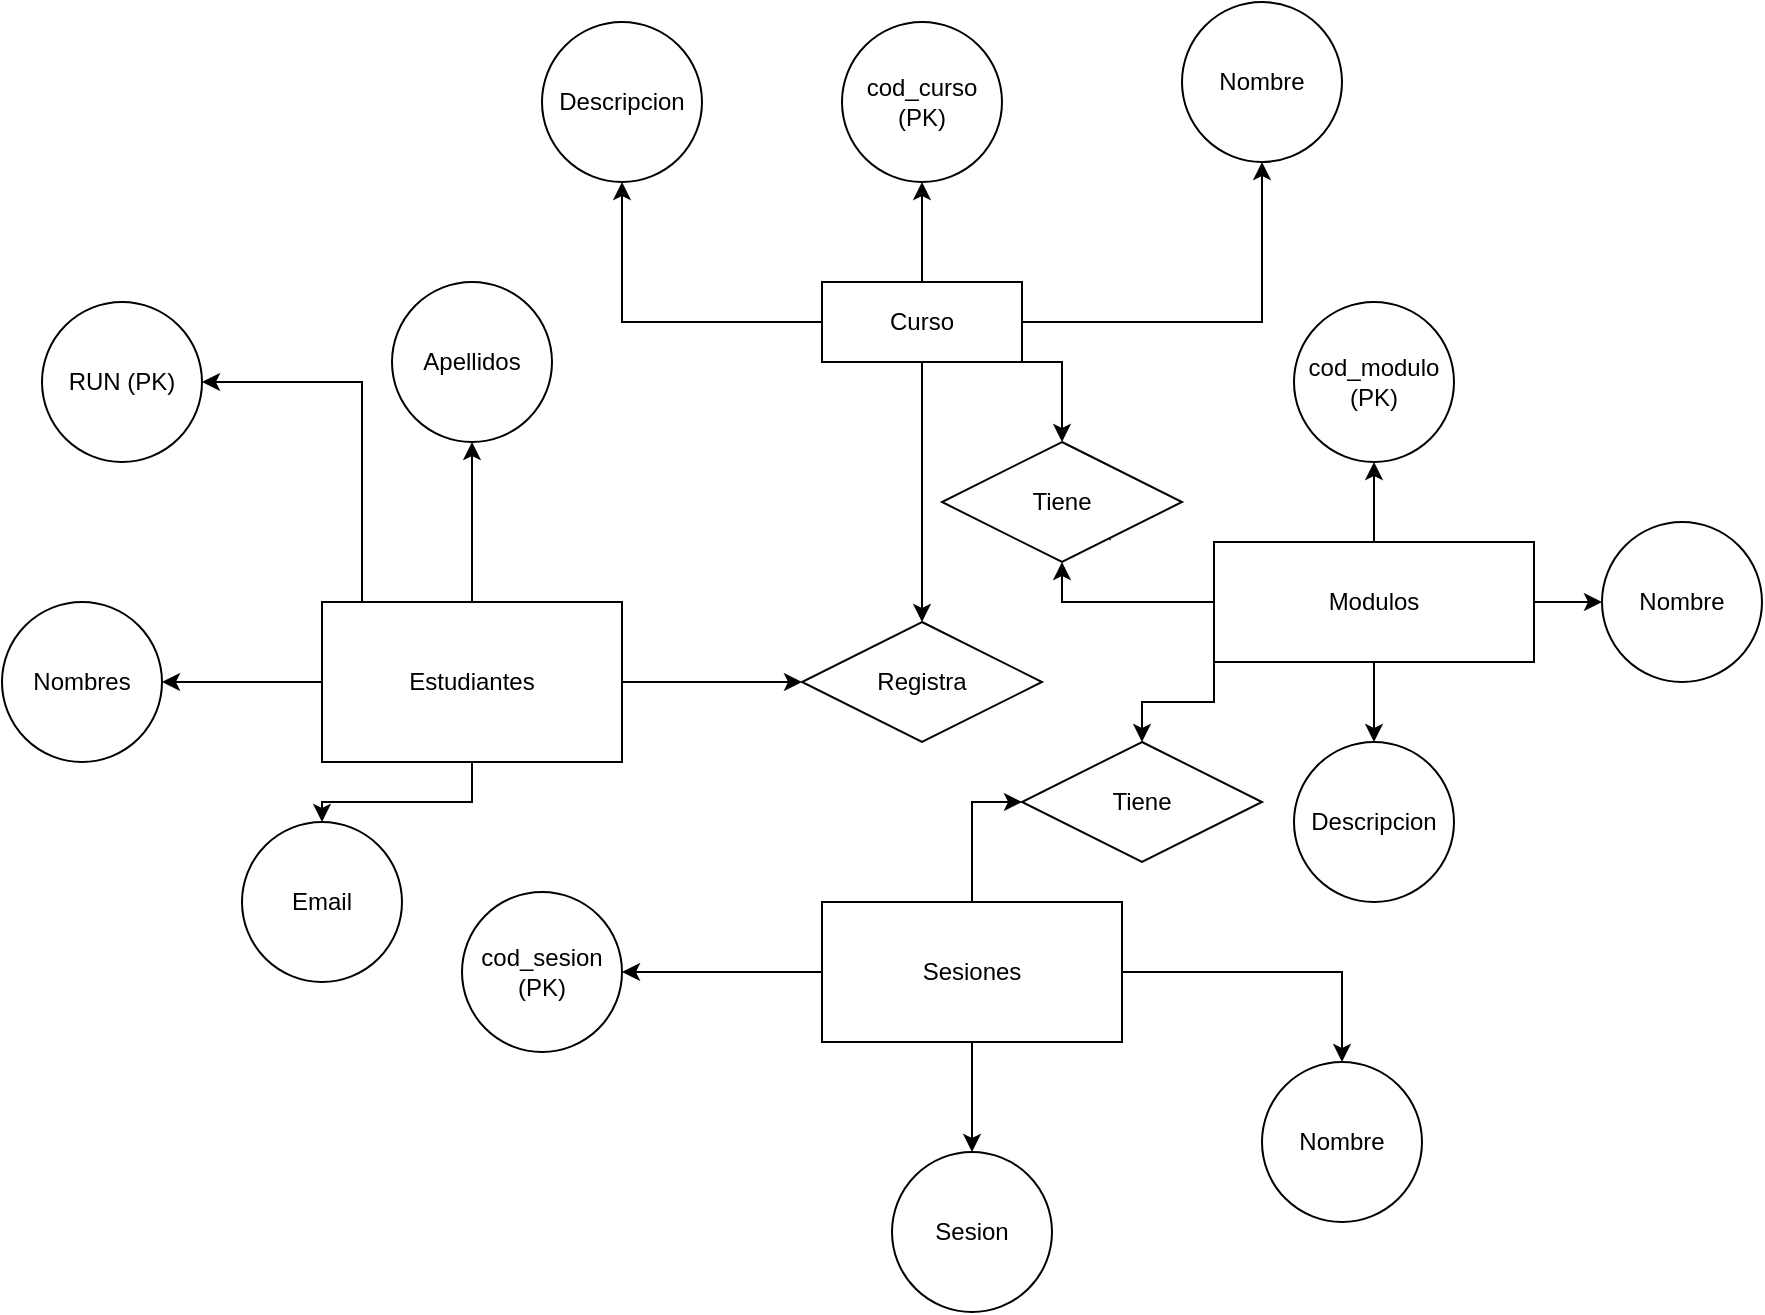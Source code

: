 <mxfile version="24.0.7" type="onedrive">
  <diagram id="R2lEEEUBdFMjLlhIrx00" name="Page-1">
    <mxGraphModel grid="1" page="1" gridSize="10" guides="1" tooltips="1" connect="1" arrows="1" fold="1" pageScale="1" pageWidth="850" pageHeight="1100" math="0" shadow="0" extFonts="Permanent Marker^https://fonts.googleapis.com/css?family=Permanent+Marker">
      <root>
        <mxCell id="0" />
        <mxCell id="1" parent="0" />
        <mxCell id="t_OERXNpGIIzl8im7-lL-13" value="" style="edgeStyle=orthogonalEdgeStyle;rounded=0;orthogonalLoop=1;jettySize=auto;html=1;" edge="1" parent="1" source="t_OERXNpGIIzl8im7-lL-2" target="t_OERXNpGIIzl8im7-lL-12">
          <mxGeometry relative="1" as="geometry" />
        </mxCell>
        <mxCell id="t_OERXNpGIIzl8im7-lL-15" value="" style="edgeStyle=orthogonalEdgeStyle;rounded=0;orthogonalLoop=1;jettySize=auto;html=1;exitX=0.5;exitY=0;exitDx=0;exitDy=0;" edge="1" parent="1" source="t_OERXNpGIIzl8im7-lL-2" target="t_OERXNpGIIzl8im7-lL-14">
          <mxGeometry relative="1" as="geometry">
            <mxPoint x="260" y="220" as="sourcePoint" />
            <Array as="points">
              <mxPoint x="165" y="220" />
              <mxPoint x="190" y="220" />
              <mxPoint x="190" y="180" />
              <mxPoint x="110" y="180" />
              <mxPoint x="110" y="70" />
            </Array>
          </mxGeometry>
        </mxCell>
        <mxCell id="t_OERXNpGIIzl8im7-lL-17" value="" style="edgeStyle=orthogonalEdgeStyle;rounded=0;orthogonalLoop=1;jettySize=auto;html=1;" edge="1" parent="1" source="t_OERXNpGIIzl8im7-lL-2" target="t_OERXNpGIIzl8im7-lL-16">
          <mxGeometry relative="1" as="geometry" />
        </mxCell>
        <mxCell id="t_OERXNpGIIzl8im7-lL-20" value="" style="edgeStyle=orthogonalEdgeStyle;rounded=0;orthogonalLoop=1;jettySize=auto;html=1;" edge="1" parent="1" source="t_OERXNpGIIzl8im7-lL-2" target="t_OERXNpGIIzl8im7-lL-19">
          <mxGeometry relative="1" as="geometry" />
        </mxCell>
        <mxCell id="t_OERXNpGIIzl8im7-lL-37" style="edgeStyle=orthogonalEdgeStyle;rounded=0;orthogonalLoop=1;jettySize=auto;html=1;entryX=0;entryY=0.5;entryDx=0;entryDy=0;" edge="1" parent="1" source="t_OERXNpGIIzl8im7-lL-2" target="t_OERXNpGIIzl8im7-lL-36">
          <mxGeometry relative="1" as="geometry" />
        </mxCell>
        <mxCell id="t_OERXNpGIIzl8im7-lL-2" value="Estudiantes" style="whiteSpace=wrap;html=1;align=center;" vertex="1" parent="1">
          <mxGeometry x="90" y="180" width="150" height="80" as="geometry" />
        </mxCell>
        <mxCell id="t_OERXNpGIIzl8im7-lL-11" value="" style="edgeStyle=orthogonalEdgeStyle;rounded=0;orthogonalLoop=1;jettySize=auto;html=1;" edge="1" parent="1" source="t_OERXNpGIIzl8im7-lL-3" target="t_OERXNpGIIzl8im7-lL-10">
          <mxGeometry relative="1" as="geometry" />
        </mxCell>
        <mxCell id="t_OERXNpGIIzl8im7-lL-22" value="" style="edgeStyle=orthogonalEdgeStyle;rounded=0;orthogonalLoop=1;jettySize=auto;html=1;" edge="1" parent="1" source="t_OERXNpGIIzl8im7-lL-3" target="t_OERXNpGIIzl8im7-lL-21">
          <mxGeometry relative="1" as="geometry" />
        </mxCell>
        <mxCell id="t_OERXNpGIIzl8im7-lL-27" value="" style="edgeStyle=orthogonalEdgeStyle;rounded=0;orthogonalLoop=1;jettySize=auto;html=1;" edge="1" parent="1" source="t_OERXNpGIIzl8im7-lL-3" target="t_OERXNpGIIzl8im7-lL-26">
          <mxGeometry relative="1" as="geometry" />
        </mxCell>
        <mxCell id="t_OERXNpGIIzl8im7-lL-52" style="edgeStyle=orthogonalEdgeStyle;rounded=0;orthogonalLoop=1;jettySize=auto;html=1;entryX=0.5;entryY=1;entryDx=0;entryDy=0;" edge="1" parent="1" source="t_OERXNpGIIzl8im7-lL-3" target="t_OERXNpGIIzl8im7-lL-48">
          <mxGeometry relative="1" as="geometry" />
        </mxCell>
        <mxCell id="t_OERXNpGIIzl8im7-lL-3" value="Modulos" style="whiteSpace=wrap;html=1;align=center;" vertex="1" parent="1">
          <mxGeometry x="536" y="150" width="160" height="60" as="geometry" />
        </mxCell>
        <mxCell id="t_OERXNpGIIzl8im7-lL-30" value="" style="edgeStyle=orthogonalEdgeStyle;rounded=0;orthogonalLoop=1;jettySize=auto;html=1;" edge="1" parent="1" source="t_OERXNpGIIzl8im7-lL-4" target="t_OERXNpGIIzl8im7-lL-29">
          <mxGeometry relative="1" as="geometry" />
        </mxCell>
        <mxCell id="t_OERXNpGIIzl8im7-lL-32" value="" style="edgeStyle=orthogonalEdgeStyle;rounded=0;orthogonalLoop=1;jettySize=auto;html=1;" edge="1" parent="1" source="t_OERXNpGIIzl8im7-lL-4" target="t_OERXNpGIIzl8im7-lL-31">
          <mxGeometry relative="1" as="geometry" />
        </mxCell>
        <mxCell id="t_OERXNpGIIzl8im7-lL-34" value="" style="edgeStyle=orthogonalEdgeStyle;rounded=0;orthogonalLoop=1;jettySize=auto;html=1;" edge="1" parent="1" source="t_OERXNpGIIzl8im7-lL-4" target="t_OERXNpGIIzl8im7-lL-33">
          <mxGeometry relative="1" as="geometry" />
        </mxCell>
        <mxCell id="Uwc-_HTqlXc_n2E9up1u-3" style="edgeStyle=orthogonalEdgeStyle;rounded=0;orthogonalLoop=1;jettySize=auto;html=1;entryX=0;entryY=0.5;entryDx=0;entryDy=0;" edge="1" parent="1" source="t_OERXNpGIIzl8im7-lL-4" target="Uwc-_HTqlXc_n2E9up1u-1">
          <mxGeometry relative="1" as="geometry" />
        </mxCell>
        <mxCell id="t_OERXNpGIIzl8im7-lL-4" value="Sesiones" style="whiteSpace=wrap;html=1;align=center;" vertex="1" parent="1">
          <mxGeometry x="340" y="330" width="150" height="70" as="geometry" />
        </mxCell>
        <mxCell id="t_OERXNpGIIzl8im7-lL-10" value="Nombre" style="ellipse;whiteSpace=wrap;html=1;" vertex="1" parent="1">
          <mxGeometry x="730" y="140" width="80" height="80" as="geometry" />
        </mxCell>
        <mxCell id="t_OERXNpGIIzl8im7-lL-12" value="Apellidos" style="ellipse;whiteSpace=wrap;html=1;" vertex="1" parent="1">
          <mxGeometry x="125" y="20" width="80" height="80" as="geometry" />
        </mxCell>
        <mxCell id="t_OERXNpGIIzl8im7-lL-14" value="RUN (PK)" style="ellipse;whiteSpace=wrap;html=1;" vertex="1" parent="1">
          <mxGeometry x="-50" y="30" width="80" height="80" as="geometry" />
        </mxCell>
        <mxCell id="t_OERXNpGIIzl8im7-lL-16" value="Nombres" style="ellipse;whiteSpace=wrap;html=1;" vertex="1" parent="1">
          <mxGeometry x="-70" y="180" width="80" height="80" as="geometry" />
        </mxCell>
        <mxCell id="t_OERXNpGIIzl8im7-lL-19" value="Email" style="ellipse;whiteSpace=wrap;html=1;" vertex="1" parent="1">
          <mxGeometry x="50" y="290" width="80" height="80" as="geometry" />
        </mxCell>
        <mxCell id="t_OERXNpGIIzl8im7-lL-21" value="cod_modulo (PK)" style="ellipse;whiteSpace=wrap;html=1;" vertex="1" parent="1">
          <mxGeometry x="576" y="30" width="80" height="80" as="geometry" />
        </mxCell>
        <mxCell id="t_OERXNpGIIzl8im7-lL-26" value="Descripcion" style="ellipse;whiteSpace=wrap;html=1;" vertex="1" parent="1">
          <mxGeometry x="576" y="250" width="80" height="80" as="geometry" />
        </mxCell>
        <mxCell id="t_OERXNpGIIzl8im7-lL-29" value="Nombre" style="ellipse;whiteSpace=wrap;html=1;" vertex="1" parent="1">
          <mxGeometry x="560" y="410" width="80" height="80" as="geometry" />
        </mxCell>
        <mxCell id="t_OERXNpGIIzl8im7-lL-31" value="Sesion" style="ellipse;whiteSpace=wrap;html=1;" vertex="1" parent="1">
          <mxGeometry x="375" y="455" width="80" height="80" as="geometry" />
        </mxCell>
        <mxCell id="t_OERXNpGIIzl8im7-lL-33" value="cod_sesion (PK)" style="ellipse;whiteSpace=wrap;html=1;" vertex="1" parent="1">
          <mxGeometry x="160" y="325" width="80" height="80" as="geometry" />
        </mxCell>
        <mxCell id="t_OERXNpGIIzl8im7-lL-42" style="edgeStyle=orthogonalEdgeStyle;rounded=0;orthogonalLoop=1;jettySize=auto;html=1;" edge="1" parent="1" source="t_OERXNpGIIzl8im7-lL-39" target="t_OERXNpGIIzl8im7-lL-36">
          <mxGeometry relative="1" as="geometry" />
        </mxCell>
        <mxCell id="t_OERXNpGIIzl8im7-lL-36" value="Registra" style="shape=rhombus;perimeter=rhombusPerimeter;whiteSpace=wrap;html=1;align=center;" vertex="1" parent="1">
          <mxGeometry x="330" y="190" width="120" height="60" as="geometry" />
        </mxCell>
        <mxCell id="t_OERXNpGIIzl8im7-lL-41" value="" style="edgeStyle=orthogonalEdgeStyle;rounded=0;orthogonalLoop=1;jettySize=auto;html=1;" edge="1" parent="1" source="t_OERXNpGIIzl8im7-lL-39" target="t_OERXNpGIIzl8im7-lL-40">
          <mxGeometry relative="1" as="geometry" />
        </mxCell>
        <mxCell id="t_OERXNpGIIzl8im7-lL-45" value="" style="edgeStyle=orthogonalEdgeStyle;rounded=0;orthogonalLoop=1;jettySize=auto;html=1;" edge="1" parent="1" source="t_OERXNpGIIzl8im7-lL-39" target="t_OERXNpGIIzl8im7-lL-44">
          <mxGeometry relative="1" as="geometry" />
        </mxCell>
        <mxCell id="t_OERXNpGIIzl8im7-lL-47" value="" style="edgeStyle=orthogonalEdgeStyle;rounded=0;orthogonalLoop=1;jettySize=auto;html=1;" edge="1" parent="1" source="t_OERXNpGIIzl8im7-lL-39" target="t_OERXNpGIIzl8im7-lL-46">
          <mxGeometry relative="1" as="geometry" />
        </mxCell>
        <mxCell id="t_OERXNpGIIzl8im7-lL-50" style="edgeStyle=orthogonalEdgeStyle;rounded=0;orthogonalLoop=1;jettySize=auto;html=1;entryX=0.5;entryY=0;entryDx=0;entryDy=0;" edge="1" parent="1" source="t_OERXNpGIIzl8im7-lL-39" target="t_OERXNpGIIzl8im7-lL-48">
          <mxGeometry relative="1" as="geometry">
            <Array as="points">
              <mxPoint x="460" y="60" />
            </Array>
          </mxGeometry>
        </mxCell>
        <mxCell id="t_OERXNpGIIzl8im7-lL-39" value="Curso" style="whiteSpace=wrap;html=1;align=center;" vertex="1" parent="1">
          <mxGeometry x="340" y="20" width="100" height="40" as="geometry" />
        </mxCell>
        <mxCell id="t_OERXNpGIIzl8im7-lL-40" value="cod_curso (PK)" style="ellipse;whiteSpace=wrap;html=1;" vertex="1" parent="1">
          <mxGeometry x="350" y="-110" width="80" height="80" as="geometry" />
        </mxCell>
        <mxCell id="t_OERXNpGIIzl8im7-lL-44" value="Descripcion" style="ellipse;whiteSpace=wrap;html=1;" vertex="1" parent="1">
          <mxGeometry x="200" y="-110" width="80" height="80" as="geometry" />
        </mxCell>
        <mxCell id="t_OERXNpGIIzl8im7-lL-46" value="Nombre" style="ellipse;whiteSpace=wrap;html=1;" vertex="1" parent="1">
          <mxGeometry x="520" y="-120" width="80" height="80" as="geometry" />
        </mxCell>
        <mxCell id="t_OERXNpGIIzl8im7-lL-51" style="edgeStyle=orthogonalEdgeStyle;rounded=0;orthogonalLoop=1;jettySize=auto;html=1;exitX=1;exitY=1;exitDx=0;exitDy=0;" edge="1" parent="1" source="t_OERXNpGIIzl8im7-lL-48">
          <mxGeometry relative="1" as="geometry">
            <mxPoint x="480" y="140" as="targetPoint" />
          </mxGeometry>
        </mxCell>
        <mxCell id="t_OERXNpGIIzl8im7-lL-48" value="Tiene" style="shape=rhombus;perimeter=rhombusPerimeter;whiteSpace=wrap;html=1;align=center;" vertex="1" parent="1">
          <mxGeometry x="400" y="100" width="120" height="60" as="geometry" />
        </mxCell>
        <mxCell id="Uwc-_HTqlXc_n2E9up1u-2" style="edgeStyle=orthogonalEdgeStyle;rounded=0;orthogonalLoop=1;jettySize=auto;html=1;exitX=0;exitY=1;exitDx=0;exitDy=0;entryX=0.5;entryY=0;entryDx=0;entryDy=0;" edge="1" parent="1" source="t_OERXNpGIIzl8im7-lL-3" target="Uwc-_HTqlXc_n2E9up1u-1">
          <mxGeometry relative="1" as="geometry" />
        </mxCell>
        <mxCell id="Uwc-_HTqlXc_n2E9up1u-1" value="Tiene" style="shape=rhombus;perimeter=rhombusPerimeter;whiteSpace=wrap;html=1;align=center;" vertex="1" parent="1">
          <mxGeometry x="440" y="250" width="120" height="60" as="geometry" />
        </mxCell>
      </root>
    </mxGraphModel>
  </diagram>
</mxfile>

